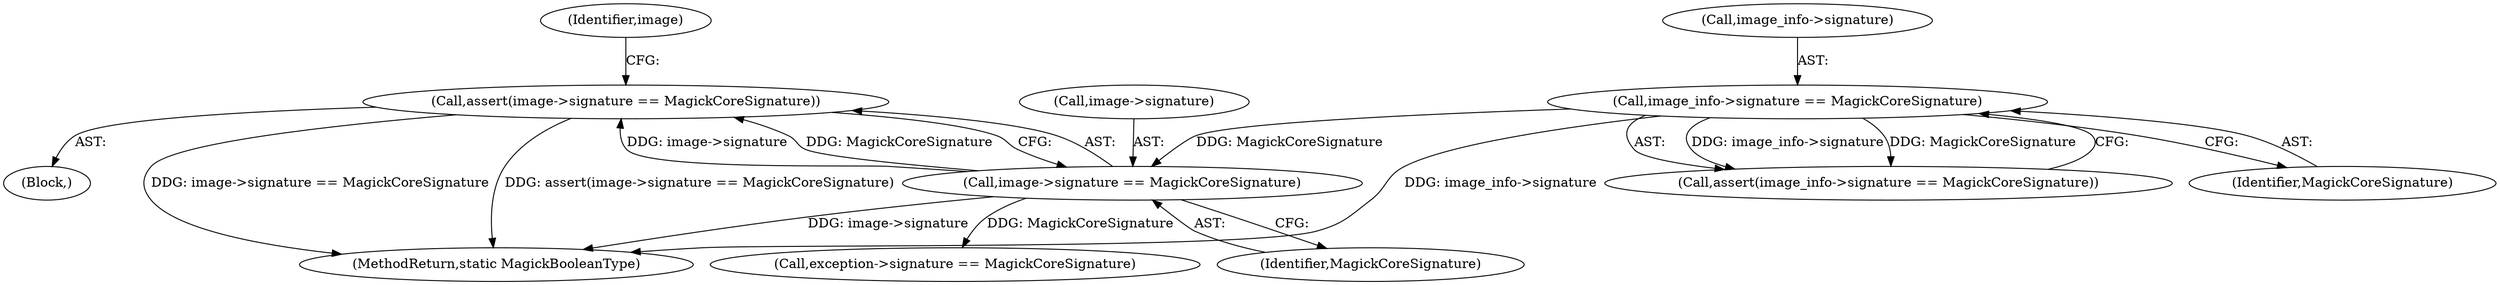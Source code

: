 digraph "0_ImageMagick_4cc6ec8a4197d4c008577127736bf7985d632323@API" {
"1000164" [label="(Call,assert(image->signature == MagickCoreSignature))"];
"1000165" [label="(Call,image->signature == MagickCoreSignature)"];
"1000153" [label="(Call,image_info->signature == MagickCoreSignature)"];
"1000173" [label="(Identifier,image)"];
"1000152" [label="(Call,assert(image_info->signature == MagickCoreSignature))"];
"1002573" [label="(MethodReturn,static MagickBooleanType)"];
"1000164" [label="(Call,assert(image->signature == MagickCoreSignature))"];
"1000192" [label="(Call,exception->signature == MagickCoreSignature)"];
"1000154" [label="(Call,image_info->signature)"];
"1000129" [label="(Block,)"];
"1000166" [label="(Call,image->signature)"];
"1000165" [label="(Call,image->signature == MagickCoreSignature)"];
"1000157" [label="(Identifier,MagickCoreSignature)"];
"1000153" [label="(Call,image_info->signature == MagickCoreSignature)"];
"1000169" [label="(Identifier,MagickCoreSignature)"];
"1000164" -> "1000129"  [label="AST: "];
"1000164" -> "1000165"  [label="CFG: "];
"1000165" -> "1000164"  [label="AST: "];
"1000173" -> "1000164"  [label="CFG: "];
"1000164" -> "1002573"  [label="DDG: assert(image->signature == MagickCoreSignature)"];
"1000164" -> "1002573"  [label="DDG: image->signature == MagickCoreSignature"];
"1000165" -> "1000164"  [label="DDG: image->signature"];
"1000165" -> "1000164"  [label="DDG: MagickCoreSignature"];
"1000165" -> "1000169"  [label="CFG: "];
"1000166" -> "1000165"  [label="AST: "];
"1000169" -> "1000165"  [label="AST: "];
"1000165" -> "1002573"  [label="DDG: image->signature"];
"1000153" -> "1000165"  [label="DDG: MagickCoreSignature"];
"1000165" -> "1000192"  [label="DDG: MagickCoreSignature"];
"1000153" -> "1000152"  [label="AST: "];
"1000153" -> "1000157"  [label="CFG: "];
"1000154" -> "1000153"  [label="AST: "];
"1000157" -> "1000153"  [label="AST: "];
"1000152" -> "1000153"  [label="CFG: "];
"1000153" -> "1002573"  [label="DDG: image_info->signature"];
"1000153" -> "1000152"  [label="DDG: image_info->signature"];
"1000153" -> "1000152"  [label="DDG: MagickCoreSignature"];
}
